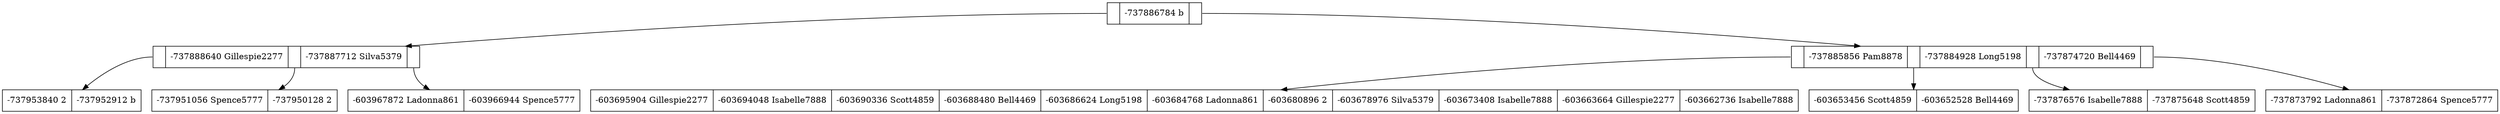 digraph G {
node[shape=record]
		//Agregar Nodos Rama
R0x7f9ed404bdc0[label="<C1>|-737886784 
 b|<C2>"];
R0x7f9ed404b680[label="<C1>|-737888640 
 Gillespie2277|<C2>|-737887712 
 Silva5379|<C3>"];
R0x7f9ed403b7d0[label="-737953840 
 2|-737952912 
 b"];
R0x7f9ed403c2b0[label="-737951056 
 Spence5777|-737950128 
 2"];
R0x7f9edc002e80[label="-603967872 
 Ladonna861|-603966944 
 Spence5777"];
R0x7f9ed404c160[label="<C1>|-737885856 
 Pam8878|<C2>|-737884928 
 Long5198|<C3>|-737874720 
 Bell4469|<C4>"];
R0x7f9edc0454e0[label="-603695904 
 Gillespie2277|-603694048 
 Isabelle7888|-603690336 
 Scott4859|-603688480 
 Bell4469|-603686624 
 Long5198|-603684768 
 Ladonna861|-603680896 
 2|-603678976 
 Silva5379|-603673408 
 Isabelle7888|-603663664 
 Gillespie2277|-603662736 
 Isabelle7888"];
R0x7f9edc04fab0[label="-603653456 
 Scott4859|-603652528 
 Bell4469"];
R0x7f9ed404e5a0[label="-737876576 
 Isabelle7888|-737875648 
 Scott4859"];
R0x7f9ed404f080[label="-737873792 
 Ladonna861|-737872864 
 Spence5777"];
		//Agregar conexiones
R0x7f9ed404bdc0:C1->R0x7f9ed404b680;
R0x7f9ed404b680:C1->R0x7f9ed403b7d0;
R0x7f9ed404b680:C2->R0x7f9ed403c2b0;
R0x7f9ed404b680:C3->R0x7f9edc002e80;
R0x7f9ed404bdc0:C2->R0x7f9ed404c160;
R0x7f9ed404c160:C1->R0x7f9edc0454e0;
R0x7f9ed404c160:C2->R0x7f9edc04fab0;
R0x7f9ed404c160:C3->R0x7f9ed404e5a0;
R0x7f9ed404c160:C4->R0x7f9ed404f080;
}